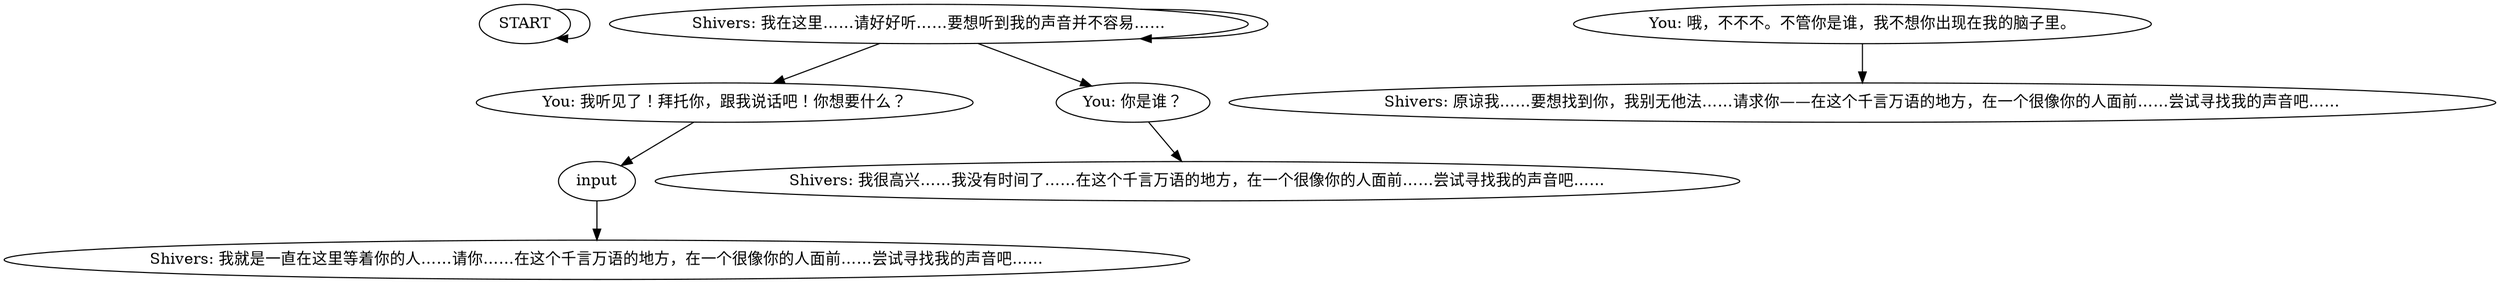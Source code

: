 # PLAZA ORB / plazatilecoat
# This Shivers initiates the coat quest. It is an Easy check.
# ==================================================
digraph G {
	  0 [label="START"];
	  1 [label="input"];
	  2 [label="Shivers: 我很高兴……我没有时间了……在这个千言万语的地方，在一个很像你的人面前……尝试寻找我的声音吧……"];
	  3 [label="Shivers: 我就是一直在这里等着你的人……请你……在这个千言万语的地方，在一个很像你的人面前……尝试寻找我的声音吧……"];
	  4 [label="Shivers: 我在这里……请好好听……要想听到我的声音并不容易……"];
	  5 [label="You: 我听见了！拜托你，跟我说话吧！你想要什么？"];
	  6 [label="You: 你是谁？"];
	  7 [label="You: 哦，不不不。不管你是谁，我不想你出现在我的脑子里。"];
	  8 [label="Shivers: 原谅我……要想找到你，我别无他法……请求你——在这个千言万语的地方，在一个很像你的人面前……尝试寻找我的声音吧……"];
	  0 -> 0
	  1 -> 3
	  4 -> 4
	  4 -> 5
	  4 -> 6
	  5 -> 1
	  6 -> 2
	  7 -> 8
}

